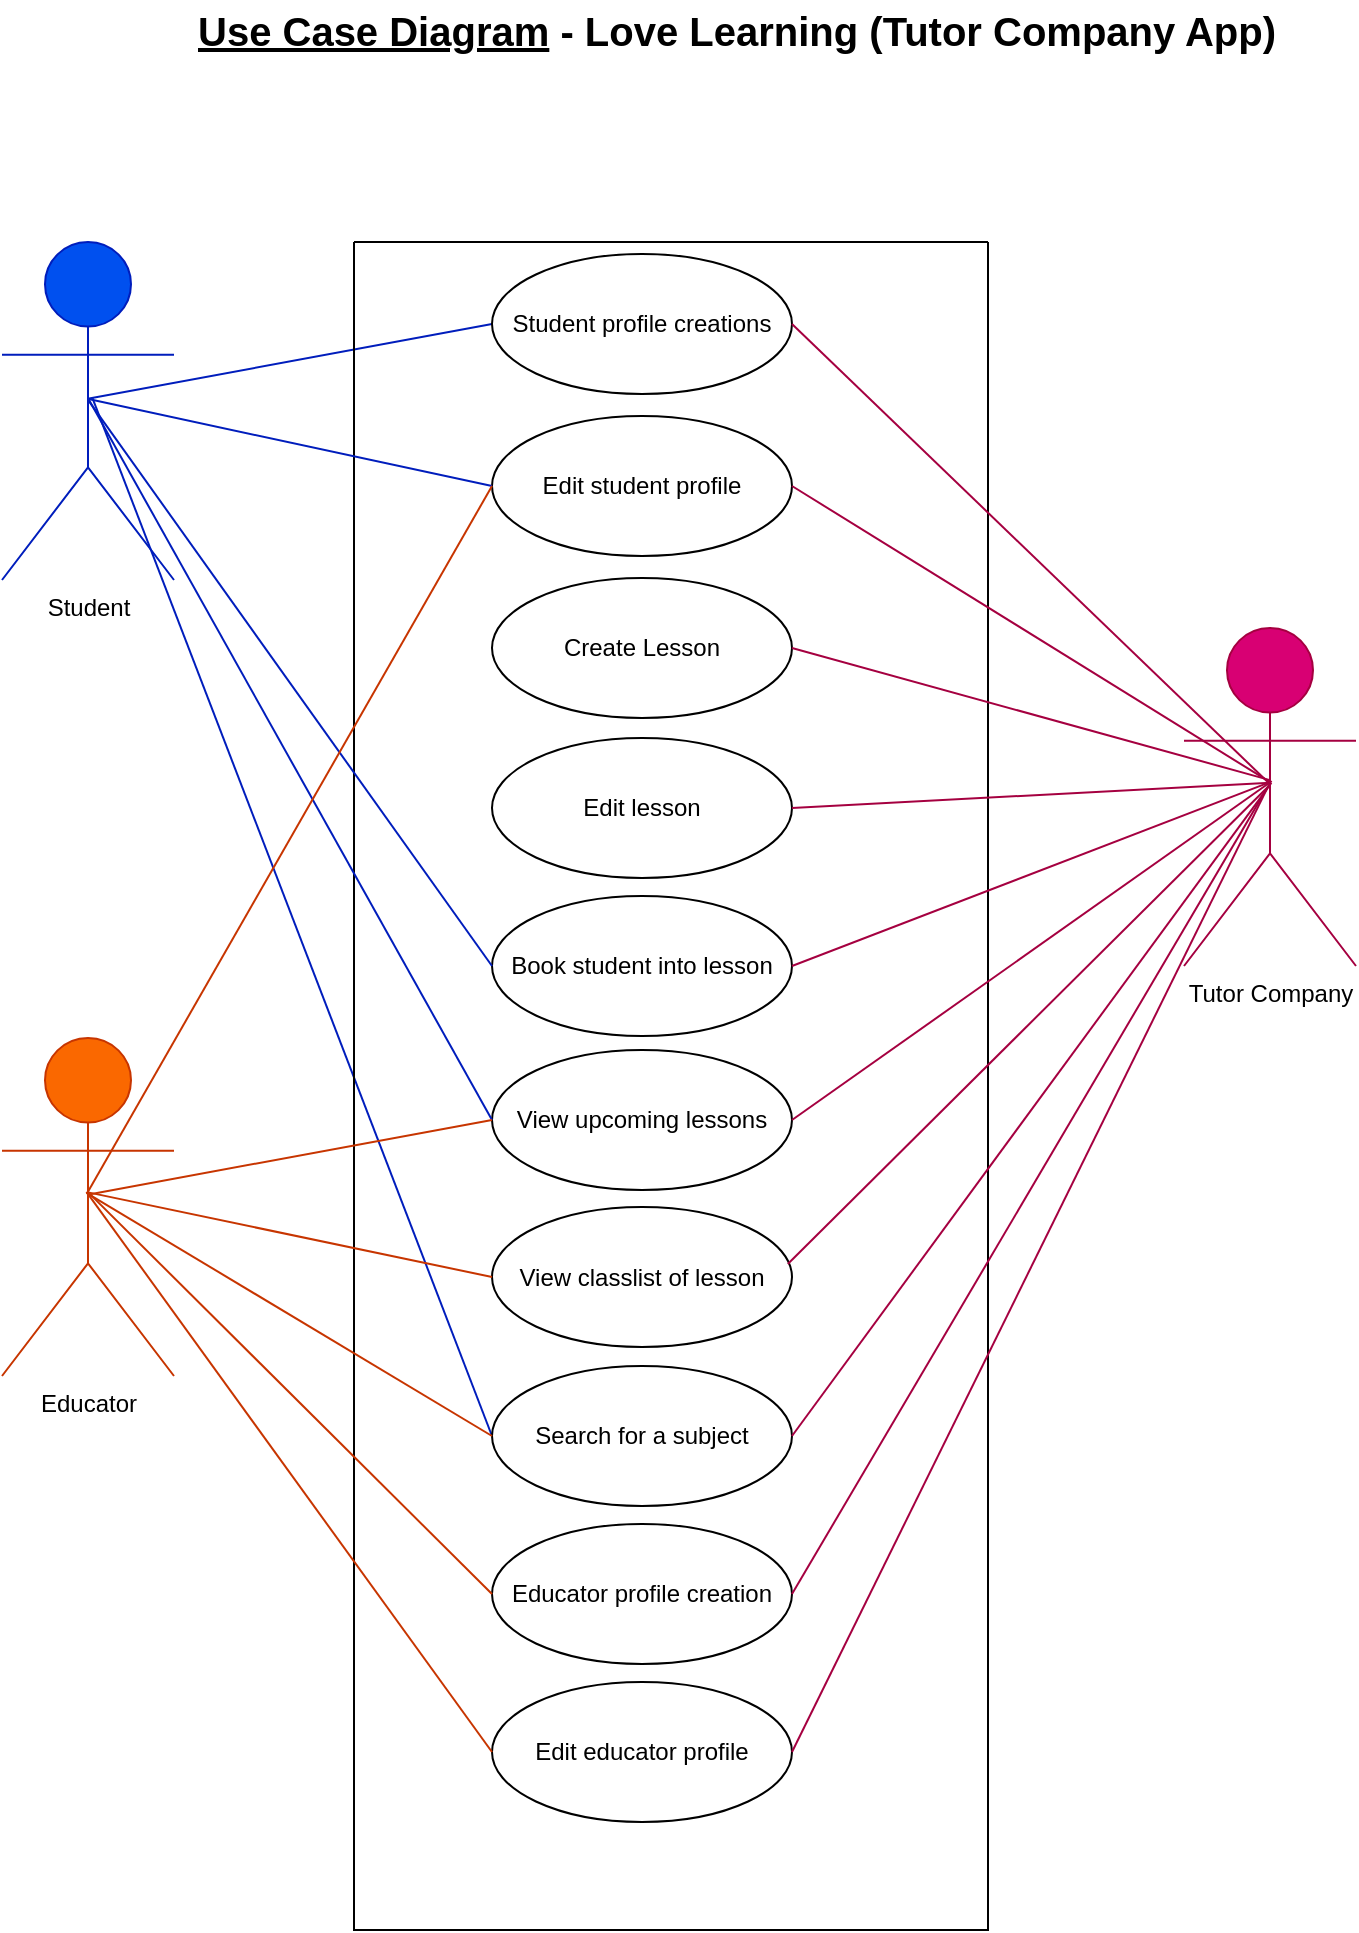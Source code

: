 <mxfile>
    <diagram id="LA9l5nO60DbJ9Rygpx5r" name="Page-1">
        <mxGraphModel dx="1588" dy="1356" grid="0" gridSize="10" guides="1" tooltips="1" connect="1" arrows="1" fold="1" page="1" pageScale="1" pageWidth="827" pageHeight="1169" background="#ffffff" math="0" shadow="0">
            <root>
                <mxCell id="0"/>
                <mxCell id="1" parent="0"/>
                <mxCell id="15" style="edgeStyle=none;html=1;entryX=0;entryY=0.5;entryDx=0;entryDy=0;fontColor=#050505;endArrow=none;endFill=0;strokeColor=#001DBC;exitX=0.499;exitY=0.464;exitDx=0;exitDy=0;exitPerimeter=0;fillColor=#0050ef;" edge="1" parent="1" source="2" target="5">
                    <mxGeometry relative="1" as="geometry"/>
                </mxCell>
                <mxCell id="37" style="edgeStyle=none;html=1;strokeColor=#001DBC;fontColor=#050505;endArrow=none;endFill=0;exitX=0.526;exitY=0.462;exitDx=0;exitDy=0;exitPerimeter=0;entryX=0;entryY=0.5;entryDx=0;entryDy=0;fillColor=#0050ef;" edge="1" parent="1" source="2" target="28">
                    <mxGeometry relative="1" as="geometry">
                        <mxPoint x="215" y="494" as="targetPoint"/>
                    </mxGeometry>
                </mxCell>
                <mxCell id="2" value="Student" style="shape=umlActor;verticalLabelPosition=bottom;verticalAlign=top;html=1;strokeColor=#001DBC;fontColor=#000000;fillColor=#0050ef;" vertex="1" parent="1">
                    <mxGeometry x="59" y="170" width="86" height="169" as="geometry"/>
                </mxCell>
                <mxCell id="4" value="" style="swimlane;startSize=0;strokeColor=#000000;fillColor=#f5f5f5;fontColor=#333333;" vertex="1" parent="1">
                    <mxGeometry x="235" y="170" width="317" height="844" as="geometry"/>
                </mxCell>
                <mxCell id="5" value="Student profile creations" style="ellipse;whiteSpace=wrap;html=1;strokeColor=#000000;fillColor=#FFFFFF;fontColor=#000000;" vertex="1" parent="4">
                    <mxGeometry x="69" y="6" width="150" height="70" as="geometry"/>
                </mxCell>
                <mxCell id="6" value="Edit student profile" style="ellipse;whiteSpace=wrap;html=1;strokeColor=#000000;fillColor=#FFFFFF;fontColor=#000000;" vertex="1" parent="4">
                    <mxGeometry x="69" y="87" width="150" height="70" as="geometry"/>
                </mxCell>
                <mxCell id="7" value="Create Lesson" style="ellipse;whiteSpace=wrap;html=1;strokeColor=#000000;fillColor=#FFFFFF;fontColor=#000000;" vertex="1" parent="4">
                    <mxGeometry x="69" y="168" width="150" height="70" as="geometry"/>
                </mxCell>
                <mxCell id="8" value="Edit lesson" style="ellipse;whiteSpace=wrap;html=1;strokeColor=#000000;fillColor=#FFFFFF;fontColor=#000000;" vertex="1" parent="4">
                    <mxGeometry x="69" y="248" width="150" height="70" as="geometry"/>
                </mxCell>
                <mxCell id="9" value="Book student into lesson" style="ellipse;whiteSpace=wrap;html=1;strokeColor=#000000;fillColor=#FFFFFF;fontColor=#000000;" vertex="1" parent="4">
                    <mxGeometry x="69" y="327" width="150" height="70" as="geometry"/>
                </mxCell>
                <mxCell id="10" value="View upcoming lessons" style="ellipse;whiteSpace=wrap;html=1;strokeColor=#000000;fillColor=#FFFFFF;fontColor=#000000;" vertex="1" parent="4">
                    <mxGeometry x="69" y="404" width="150" height="70" as="geometry"/>
                </mxCell>
                <mxCell id="13" value="View classlist of lesson" style="ellipse;whiteSpace=wrap;html=1;strokeColor=#000000;fillColor=#FFFFFF;fontColor=#000000;" vertex="1" parent="4">
                    <mxGeometry x="69" y="482.5" width="150" height="70" as="geometry"/>
                </mxCell>
                <mxCell id="28" value="Search for a subject" style="ellipse;whiteSpace=wrap;html=1;strokeColor=#000000;fillColor=#FFFFFF;fontColor=#000000;" vertex="1" parent="4">
                    <mxGeometry x="69" y="562" width="150" height="70" as="geometry"/>
                </mxCell>
                <mxCell id="29" value="Educator profile creation" style="ellipse;whiteSpace=wrap;html=1;strokeColor=#000000;fillColor=#FFFFFF;fontColor=#000000;" vertex="1" parent="4">
                    <mxGeometry x="69" y="641" width="150" height="70" as="geometry"/>
                </mxCell>
                <mxCell id="30" value="Edit educator profile" style="ellipse;whiteSpace=wrap;html=1;strokeColor=#000000;fillColor=#FFFFFF;fontColor=#000000;" vertex="1" parent="4">
                    <mxGeometry x="69" y="720" width="150" height="70" as="geometry"/>
                </mxCell>
                <mxCell id="19" style="edgeStyle=none;html=1;entryX=1;entryY=0.5;entryDx=0;entryDy=0;strokeColor=#A50040;fontColor=#050505;endArrow=none;endFill=0;exitX=0.496;exitY=0.46;exitDx=0;exitDy=0;exitPerimeter=0;fillColor=#d80073;" edge="1" parent="1" source="14" target="5">
                    <mxGeometry relative="1" as="geometry"/>
                </mxCell>
                <mxCell id="14" value="Tutor Company&lt;br&gt;" style="shape=umlActor;verticalLabelPosition=bottom;verticalAlign=top;html=1;strokeColor=#A50040;fontColor=#000000;fillColor=#d80073;" vertex="1" parent="1">
                    <mxGeometry x="650" y="363" width="86" height="169" as="geometry"/>
                </mxCell>
                <mxCell id="16" style="edgeStyle=none;html=1;entryX=0;entryY=0.5;entryDx=0;entryDy=0;fontColor=#050505;endArrow=none;endFill=0;strokeColor=#001DBC;exitX=0.496;exitY=0.464;exitDx=0;exitDy=0;exitPerimeter=0;fillColor=#0050ef;" edge="1" parent="1" source="2" target="6">
                    <mxGeometry relative="1" as="geometry">
                        <mxPoint x="125" y="406" as="sourcePoint"/>
                        <mxPoint x="314" y="221" as="targetPoint"/>
                    </mxGeometry>
                </mxCell>
                <mxCell id="17" style="edgeStyle=none;html=1;fontColor=#050505;endArrow=none;endFill=0;strokeColor=#001DBC;exitX=0.5;exitY=0.467;exitDx=0;exitDy=0;exitPerimeter=0;fillColor=#0050ef;entryX=0;entryY=0.5;entryDx=0;entryDy=0;" edge="1" parent="1" source="2" target="9">
                    <mxGeometry relative="1" as="geometry">
                        <mxPoint x="125" y="474" as="sourcePoint"/>
                        <mxPoint x="324" y="231" as="targetPoint"/>
                    </mxGeometry>
                </mxCell>
                <mxCell id="18" style="edgeStyle=none;html=1;fontColor=#050505;endArrow=none;endFill=0;strokeColor=#001DBC;entryX=0;entryY=0.5;entryDx=0;entryDy=0;exitX=0.507;exitY=0.468;exitDx=0;exitDy=0;exitPerimeter=0;fillColor=#0050ef;" edge="1" parent="1" source="2" target="10">
                    <mxGeometry relative="1" as="geometry">
                        <mxPoint x="136" y="418" as="sourcePoint"/>
                        <mxPoint x="334.503" y="517.251" as="targetPoint"/>
                    </mxGeometry>
                </mxCell>
                <mxCell id="20" style="edgeStyle=none;html=1;entryX=1;entryY=0.5;entryDx=0;entryDy=0;strokeColor=#A50040;fontColor=#050505;endArrow=none;endFill=0;exitX=0.503;exitY=0.457;exitDx=0;exitDy=0;exitPerimeter=0;fillColor=#d80073;" edge="1" parent="1" source="14" target="6">
                    <mxGeometry relative="1" as="geometry">
                        <mxPoint x="698.988" y="451.923" as="sourcePoint"/>
                        <mxPoint x="454" y="221" as="targetPoint"/>
                    </mxGeometry>
                </mxCell>
                <mxCell id="21" style="edgeStyle=none;html=1;entryX=1;entryY=0.5;entryDx=0;entryDy=0;strokeColor=#A50040;fontColor=#050505;endArrow=none;endFill=0;exitX=0.5;exitY=0.45;exitDx=0;exitDy=0;exitPerimeter=0;fillColor=#d80073;" edge="1" parent="1" source="14" target="7">
                    <mxGeometry relative="1" as="geometry">
                        <mxPoint x="700.964" y="451.078" as="sourcePoint"/>
                        <mxPoint x="454" y="302" as="targetPoint"/>
                    </mxGeometry>
                </mxCell>
                <mxCell id="22" style="edgeStyle=none;html=1;entryX=1;entryY=0.5;entryDx=0;entryDy=0;strokeColor=#A50040;fontColor=#050505;endArrow=none;endFill=0;exitX=0.501;exitY=0.458;exitDx=0;exitDy=0;exitPerimeter=0;fillColor=#d80073;" edge="1" parent="1" source="14" target="8">
                    <mxGeometry relative="1" as="geometry">
                        <mxPoint x="698" y="449.05" as="sourcePoint"/>
                        <mxPoint x="454" y="383" as="targetPoint"/>
                    </mxGeometry>
                </mxCell>
                <mxCell id="23" style="edgeStyle=none;html=1;entryX=1;entryY=0.5;entryDx=0;entryDy=0;strokeColor=#A50040;fontColor=#050505;endArrow=none;endFill=0;exitX=0.5;exitY=0.456;exitDx=0;exitDy=0;exitPerimeter=0;fillColor=#d80073;" edge="1" parent="1" source="14" target="9">
                    <mxGeometry relative="1" as="geometry">
                        <mxPoint x="698" y="451.923" as="sourcePoint"/>
                        <mxPoint x="454" y="463" as="targetPoint"/>
                    </mxGeometry>
                </mxCell>
                <mxCell id="24" style="edgeStyle=none;html=1;entryX=1;entryY=0.5;entryDx=0;entryDy=0;strokeColor=#A50040;fontColor=#050505;endArrow=none;endFill=0;exitX=0.497;exitY=0.458;exitDx=0;exitDy=0;exitPerimeter=0;fillColor=#d80073;" edge="1" parent="1" source="14" target="10">
                    <mxGeometry relative="1" as="geometry">
                        <mxPoint x="687" y="441" as="sourcePoint"/>
                        <mxPoint x="454" y="542" as="targetPoint"/>
                    </mxGeometry>
                </mxCell>
                <mxCell id="25" style="edgeStyle=none;html=1;entryX=0.986;entryY=0.407;entryDx=0;entryDy=0;strokeColor=#A50040;fontColor=#050505;endArrow=none;endFill=0;entryPerimeter=0;exitX=0.502;exitY=0.463;exitDx=0;exitDy=0;exitPerimeter=0;fillColor=#d80073;" edge="1" parent="1" source="14" target="13">
                    <mxGeometry relative="1" as="geometry">
                        <mxPoint x="690" y="439" as="sourcePoint"/>
                        <mxPoint x="454" y="619" as="targetPoint"/>
                    </mxGeometry>
                </mxCell>
                <mxCell id="31" style="edgeStyle=none;html=1;entryX=0;entryY=0.5;entryDx=0;entryDy=0;strokeColor=#C73500;fontColor=#050505;endArrow=none;endFill=0;exitX=0.491;exitY=0.458;exitDx=0;exitDy=0;exitPerimeter=0;fillColor=#fa6800;" edge="1" parent="1" source="26" target="28">
                    <mxGeometry relative="1" as="geometry"/>
                </mxCell>
                <mxCell id="26" value="Educator" style="shape=umlActor;verticalLabelPosition=bottom;verticalAlign=top;html=1;strokeColor=#C73500;fontColor=#000000;fillColor=#fa6800;" vertex="1" parent="1">
                    <mxGeometry x="59" y="568" width="86" height="169" as="geometry"/>
                </mxCell>
                <mxCell id="32" style="edgeStyle=none;html=1;entryX=0;entryY=0.5;entryDx=0;entryDy=0;strokeColor=#C73500;fontColor=#050505;endArrow=none;endFill=0;exitX=0.513;exitY=0.462;exitDx=0;exitDy=0;exitPerimeter=0;fillColor=#fa6800;" edge="1" parent="1" source="26" target="10">
                    <mxGeometry relative="1" as="geometry">
                        <mxPoint x="106.316" y="655.402" as="sourcePoint"/>
                        <mxPoint x="314" y="777" as="targetPoint"/>
                    </mxGeometry>
                </mxCell>
                <mxCell id="33" style="edgeStyle=none;html=1;entryX=0;entryY=0.5;entryDx=0;entryDy=0;strokeColor=#C73500;fontColor=#050505;endArrow=none;endFill=0;fillColor=#fa6800;exitX=0.494;exitY=0.456;exitDx=0;exitDy=0;exitPerimeter=0;" edge="1" parent="1" source="26" target="13">
                    <mxGeometry relative="1" as="geometry">
                        <mxPoint x="97" y="646" as="sourcePoint"/>
                        <mxPoint x="314" y="619" as="targetPoint"/>
                    </mxGeometry>
                </mxCell>
                <mxCell id="34" style="edgeStyle=none;html=1;entryX=0;entryY=0.5;entryDx=0;entryDy=0;strokeColor=#C73500;fontColor=#050505;endArrow=none;endFill=0;fillColor=#fa6800;exitX=0.494;exitY=0.46;exitDx=0;exitDy=0;exitPerimeter=0;" edge="1" parent="1" source="26" target="6">
                    <mxGeometry relative="1" as="geometry">
                        <mxPoint x="97" y="646" as="sourcePoint"/>
                        <mxPoint x="314" y="697.5" as="targetPoint"/>
                    </mxGeometry>
                </mxCell>
                <mxCell id="35" style="edgeStyle=none;html=1;entryX=0;entryY=0.5;entryDx=0;entryDy=0;strokeColor=#C73500;fontColor=#050505;endArrow=none;endFill=0;exitX=0.5;exitY=0.456;exitDx=0;exitDy=0;exitPerimeter=0;fillColor=#fa6800;" edge="1" parent="1" source="26" target="29">
                    <mxGeometry relative="1" as="geometry">
                        <mxPoint x="95.004" y="646.998" as="sourcePoint"/>
                        <mxPoint x="299.04" y="688.42" as="targetPoint"/>
                    </mxGeometry>
                </mxCell>
                <mxCell id="36" style="edgeStyle=none;html=1;entryX=0;entryY=0.5;entryDx=0;entryDy=0;strokeColor=#C73500;fontColor=#050505;endArrow=none;endFill=0;fillColor=#fa6800;exitX=0.491;exitY=0.455;exitDx=0;exitDy=0;exitPerimeter=0;" edge="1" parent="1" source="26" target="30">
                    <mxGeometry relative="1" as="geometry">
                        <mxPoint x="98" y="646" as="sourcePoint"/>
                        <mxPoint x="314" y="856" as="targetPoint"/>
                    </mxGeometry>
                </mxCell>
                <mxCell id="38" style="edgeStyle=none;html=1;entryX=1;entryY=0.5;entryDx=0;entryDy=0;strokeColor=#A50040;fontColor=#050505;endArrow=none;endFill=0;exitX=0.508;exitY=0.458;exitDx=0;exitDy=0;exitPerimeter=0;fillColor=#d80073;" edge="1" parent="1" source="14" target="28">
                    <mxGeometry relative="1" as="geometry">
                        <mxPoint x="698.152" y="451.247" as="sourcePoint"/>
                        <mxPoint x="452.04" y="690.99" as="targetPoint"/>
                    </mxGeometry>
                </mxCell>
                <mxCell id="39" style="edgeStyle=none;html=1;entryX=1;entryY=0.5;entryDx=0;entryDy=0;strokeColor=#A50040;fontColor=#050505;endArrow=none;endFill=0;exitX=0.508;exitY=0.452;exitDx=0;exitDy=0;exitPerimeter=0;fillColor=#d80073;" edge="1" parent="1" source="14" target="29">
                    <mxGeometry relative="1" as="geometry">
                        <mxPoint x="699" y="450" as="sourcePoint"/>
                        <mxPoint x="454" y="777" as="targetPoint"/>
                    </mxGeometry>
                </mxCell>
                <mxCell id="40" style="edgeStyle=none;html=1;entryX=1;entryY=0.5;entryDx=0;entryDy=0;strokeColor=#A50040;fontColor=#050505;endArrow=none;endFill=0;exitX=0.488;exitY=0.47;exitDx=0;exitDy=0;exitPerimeter=0;fillColor=#d80073;" edge="1" parent="1" source="14" target="30">
                    <mxGeometry relative="1" as="geometry">
                        <mxPoint x="708.608" y="460.402" as="sourcePoint"/>
                        <mxPoint x="454" y="856" as="targetPoint"/>
                    </mxGeometry>
                </mxCell>
                <mxCell id="44" value="&lt;u&gt;Use Case Diagram&lt;/u&gt; - Love Learning (Tutor Company App)" style="text;html=1;strokeColor=none;fillColor=none;align=center;verticalAlign=middle;whiteSpace=wrap;rounded=0;fontColor=#000000;fontStyle=1;fontSize=20;" vertex="1" parent="1">
                    <mxGeometry x="145" y="49" width="563" height="30" as="geometry"/>
                </mxCell>
            </root>
        </mxGraphModel>
    </diagram>
</mxfile>